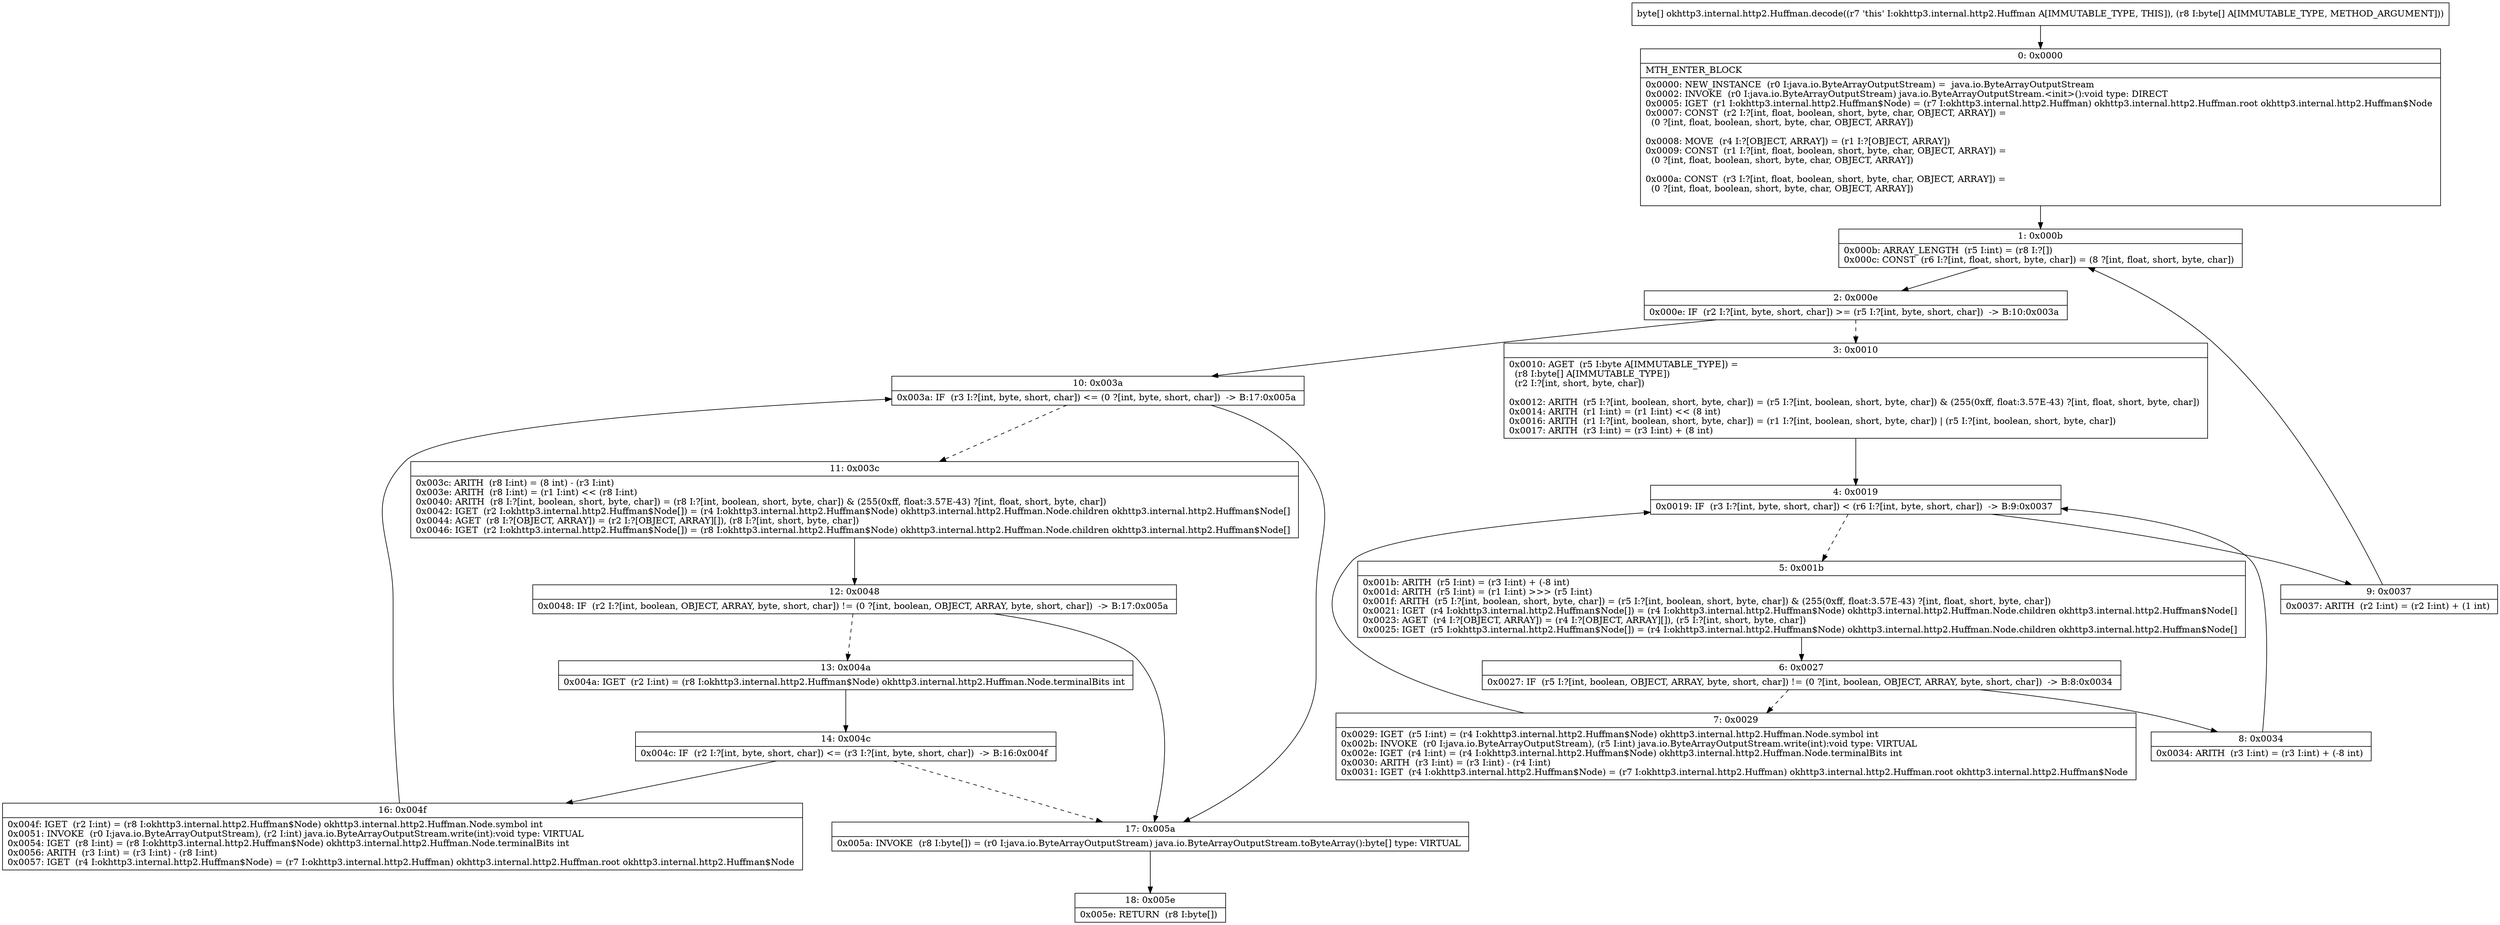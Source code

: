 digraph "CFG forokhttp3.internal.http2.Huffman.decode([B)[B" {
Node_0 [shape=record,label="{0\:\ 0x0000|MTH_ENTER_BLOCK\l|0x0000: NEW_INSTANCE  (r0 I:java.io.ByteArrayOutputStream) =  java.io.ByteArrayOutputStream \l0x0002: INVOKE  (r0 I:java.io.ByteArrayOutputStream) java.io.ByteArrayOutputStream.\<init\>():void type: DIRECT \l0x0005: IGET  (r1 I:okhttp3.internal.http2.Huffman$Node) = (r7 I:okhttp3.internal.http2.Huffman) okhttp3.internal.http2.Huffman.root okhttp3.internal.http2.Huffman$Node \l0x0007: CONST  (r2 I:?[int, float, boolean, short, byte, char, OBJECT, ARRAY]) = \l  (0 ?[int, float, boolean, short, byte, char, OBJECT, ARRAY])\l \l0x0008: MOVE  (r4 I:?[OBJECT, ARRAY]) = (r1 I:?[OBJECT, ARRAY]) \l0x0009: CONST  (r1 I:?[int, float, boolean, short, byte, char, OBJECT, ARRAY]) = \l  (0 ?[int, float, boolean, short, byte, char, OBJECT, ARRAY])\l \l0x000a: CONST  (r3 I:?[int, float, boolean, short, byte, char, OBJECT, ARRAY]) = \l  (0 ?[int, float, boolean, short, byte, char, OBJECT, ARRAY])\l \l}"];
Node_1 [shape=record,label="{1\:\ 0x000b|0x000b: ARRAY_LENGTH  (r5 I:int) = (r8 I:?[]) \l0x000c: CONST  (r6 I:?[int, float, short, byte, char]) = (8 ?[int, float, short, byte, char]) \l}"];
Node_2 [shape=record,label="{2\:\ 0x000e|0x000e: IF  (r2 I:?[int, byte, short, char]) \>= (r5 I:?[int, byte, short, char])  \-\> B:10:0x003a \l}"];
Node_3 [shape=record,label="{3\:\ 0x0010|0x0010: AGET  (r5 I:byte A[IMMUTABLE_TYPE]) = \l  (r8 I:byte[] A[IMMUTABLE_TYPE])\l  (r2 I:?[int, short, byte, char])\l \l0x0012: ARITH  (r5 I:?[int, boolean, short, byte, char]) = (r5 I:?[int, boolean, short, byte, char]) & (255(0xff, float:3.57E\-43) ?[int, float, short, byte, char]) \l0x0014: ARITH  (r1 I:int) = (r1 I:int) \<\< (8 int) \l0x0016: ARITH  (r1 I:?[int, boolean, short, byte, char]) = (r1 I:?[int, boolean, short, byte, char]) \| (r5 I:?[int, boolean, short, byte, char]) \l0x0017: ARITH  (r3 I:int) = (r3 I:int) + (8 int) \l}"];
Node_4 [shape=record,label="{4\:\ 0x0019|0x0019: IF  (r3 I:?[int, byte, short, char]) \< (r6 I:?[int, byte, short, char])  \-\> B:9:0x0037 \l}"];
Node_5 [shape=record,label="{5\:\ 0x001b|0x001b: ARITH  (r5 I:int) = (r3 I:int) + (\-8 int) \l0x001d: ARITH  (r5 I:int) = (r1 I:int) \>\>\> (r5 I:int) \l0x001f: ARITH  (r5 I:?[int, boolean, short, byte, char]) = (r5 I:?[int, boolean, short, byte, char]) & (255(0xff, float:3.57E\-43) ?[int, float, short, byte, char]) \l0x0021: IGET  (r4 I:okhttp3.internal.http2.Huffman$Node[]) = (r4 I:okhttp3.internal.http2.Huffman$Node) okhttp3.internal.http2.Huffman.Node.children okhttp3.internal.http2.Huffman$Node[] \l0x0023: AGET  (r4 I:?[OBJECT, ARRAY]) = (r4 I:?[OBJECT, ARRAY][]), (r5 I:?[int, short, byte, char]) \l0x0025: IGET  (r5 I:okhttp3.internal.http2.Huffman$Node[]) = (r4 I:okhttp3.internal.http2.Huffman$Node) okhttp3.internal.http2.Huffman.Node.children okhttp3.internal.http2.Huffman$Node[] \l}"];
Node_6 [shape=record,label="{6\:\ 0x0027|0x0027: IF  (r5 I:?[int, boolean, OBJECT, ARRAY, byte, short, char]) != (0 ?[int, boolean, OBJECT, ARRAY, byte, short, char])  \-\> B:8:0x0034 \l}"];
Node_7 [shape=record,label="{7\:\ 0x0029|0x0029: IGET  (r5 I:int) = (r4 I:okhttp3.internal.http2.Huffman$Node) okhttp3.internal.http2.Huffman.Node.symbol int \l0x002b: INVOKE  (r0 I:java.io.ByteArrayOutputStream), (r5 I:int) java.io.ByteArrayOutputStream.write(int):void type: VIRTUAL \l0x002e: IGET  (r4 I:int) = (r4 I:okhttp3.internal.http2.Huffman$Node) okhttp3.internal.http2.Huffman.Node.terminalBits int \l0x0030: ARITH  (r3 I:int) = (r3 I:int) \- (r4 I:int) \l0x0031: IGET  (r4 I:okhttp3.internal.http2.Huffman$Node) = (r7 I:okhttp3.internal.http2.Huffman) okhttp3.internal.http2.Huffman.root okhttp3.internal.http2.Huffman$Node \l}"];
Node_8 [shape=record,label="{8\:\ 0x0034|0x0034: ARITH  (r3 I:int) = (r3 I:int) + (\-8 int) \l}"];
Node_9 [shape=record,label="{9\:\ 0x0037|0x0037: ARITH  (r2 I:int) = (r2 I:int) + (1 int) \l}"];
Node_10 [shape=record,label="{10\:\ 0x003a|0x003a: IF  (r3 I:?[int, byte, short, char]) \<= (0 ?[int, byte, short, char])  \-\> B:17:0x005a \l}"];
Node_11 [shape=record,label="{11\:\ 0x003c|0x003c: ARITH  (r8 I:int) = (8 int) \- (r3 I:int) \l0x003e: ARITH  (r8 I:int) = (r1 I:int) \<\< (r8 I:int) \l0x0040: ARITH  (r8 I:?[int, boolean, short, byte, char]) = (r8 I:?[int, boolean, short, byte, char]) & (255(0xff, float:3.57E\-43) ?[int, float, short, byte, char]) \l0x0042: IGET  (r2 I:okhttp3.internal.http2.Huffman$Node[]) = (r4 I:okhttp3.internal.http2.Huffman$Node) okhttp3.internal.http2.Huffman.Node.children okhttp3.internal.http2.Huffman$Node[] \l0x0044: AGET  (r8 I:?[OBJECT, ARRAY]) = (r2 I:?[OBJECT, ARRAY][]), (r8 I:?[int, short, byte, char]) \l0x0046: IGET  (r2 I:okhttp3.internal.http2.Huffman$Node[]) = (r8 I:okhttp3.internal.http2.Huffman$Node) okhttp3.internal.http2.Huffman.Node.children okhttp3.internal.http2.Huffman$Node[] \l}"];
Node_12 [shape=record,label="{12\:\ 0x0048|0x0048: IF  (r2 I:?[int, boolean, OBJECT, ARRAY, byte, short, char]) != (0 ?[int, boolean, OBJECT, ARRAY, byte, short, char])  \-\> B:17:0x005a \l}"];
Node_13 [shape=record,label="{13\:\ 0x004a|0x004a: IGET  (r2 I:int) = (r8 I:okhttp3.internal.http2.Huffman$Node) okhttp3.internal.http2.Huffman.Node.terminalBits int \l}"];
Node_14 [shape=record,label="{14\:\ 0x004c|0x004c: IF  (r2 I:?[int, byte, short, char]) \<= (r3 I:?[int, byte, short, char])  \-\> B:16:0x004f \l}"];
Node_16 [shape=record,label="{16\:\ 0x004f|0x004f: IGET  (r2 I:int) = (r8 I:okhttp3.internal.http2.Huffman$Node) okhttp3.internal.http2.Huffman.Node.symbol int \l0x0051: INVOKE  (r0 I:java.io.ByteArrayOutputStream), (r2 I:int) java.io.ByteArrayOutputStream.write(int):void type: VIRTUAL \l0x0054: IGET  (r8 I:int) = (r8 I:okhttp3.internal.http2.Huffman$Node) okhttp3.internal.http2.Huffman.Node.terminalBits int \l0x0056: ARITH  (r3 I:int) = (r3 I:int) \- (r8 I:int) \l0x0057: IGET  (r4 I:okhttp3.internal.http2.Huffman$Node) = (r7 I:okhttp3.internal.http2.Huffman) okhttp3.internal.http2.Huffman.root okhttp3.internal.http2.Huffman$Node \l}"];
Node_17 [shape=record,label="{17\:\ 0x005a|0x005a: INVOKE  (r8 I:byte[]) = (r0 I:java.io.ByteArrayOutputStream) java.io.ByteArrayOutputStream.toByteArray():byte[] type: VIRTUAL \l}"];
Node_18 [shape=record,label="{18\:\ 0x005e|0x005e: RETURN  (r8 I:byte[]) \l}"];
MethodNode[shape=record,label="{byte[] okhttp3.internal.http2.Huffman.decode((r7 'this' I:okhttp3.internal.http2.Huffman A[IMMUTABLE_TYPE, THIS]), (r8 I:byte[] A[IMMUTABLE_TYPE, METHOD_ARGUMENT])) }"];
MethodNode -> Node_0;
Node_0 -> Node_1;
Node_1 -> Node_2;
Node_2 -> Node_3[style=dashed];
Node_2 -> Node_10;
Node_3 -> Node_4;
Node_4 -> Node_5[style=dashed];
Node_4 -> Node_9;
Node_5 -> Node_6;
Node_6 -> Node_7[style=dashed];
Node_6 -> Node_8;
Node_7 -> Node_4;
Node_8 -> Node_4;
Node_9 -> Node_1;
Node_10 -> Node_11[style=dashed];
Node_10 -> Node_17;
Node_11 -> Node_12;
Node_12 -> Node_13[style=dashed];
Node_12 -> Node_17;
Node_13 -> Node_14;
Node_14 -> Node_16;
Node_14 -> Node_17[style=dashed];
Node_16 -> Node_10;
Node_17 -> Node_18;
}

